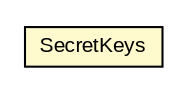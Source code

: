 #!/usr/local/bin/dot
#
# Class diagram 
# Generated by UMLGraph version R5_6-24-gf6e263 (http://www.umlgraph.org/)
#

digraph G {
	edge [fontname="arial",fontsize=10,labelfontname="arial",labelfontsize=10];
	node [fontname="arial",fontsize=10,shape=plaintext];
	nodesep=0.25;
	ranksep=0.5;
	// org.miloss.fgsms.common.AesCbcWithIntegrity.SecretKeys
	c123306 [label=<<table title="org.miloss.fgsms.common.AesCbcWithIntegrity.SecretKeys" border="0" cellborder="1" cellspacing="0" cellpadding="2" port="p" bgcolor="lemonChiffon" href="./AesCbcWithIntegrity.SecretKeys.html">
		<tr><td><table border="0" cellspacing="0" cellpadding="1">
<tr><td align="center" balign="center"> SecretKeys </td></tr>
		</table></td></tr>
		</table>>, URL="./AesCbcWithIntegrity.SecretKeys.html", fontname="arial", fontcolor="black", fontsize=10.0];
}

